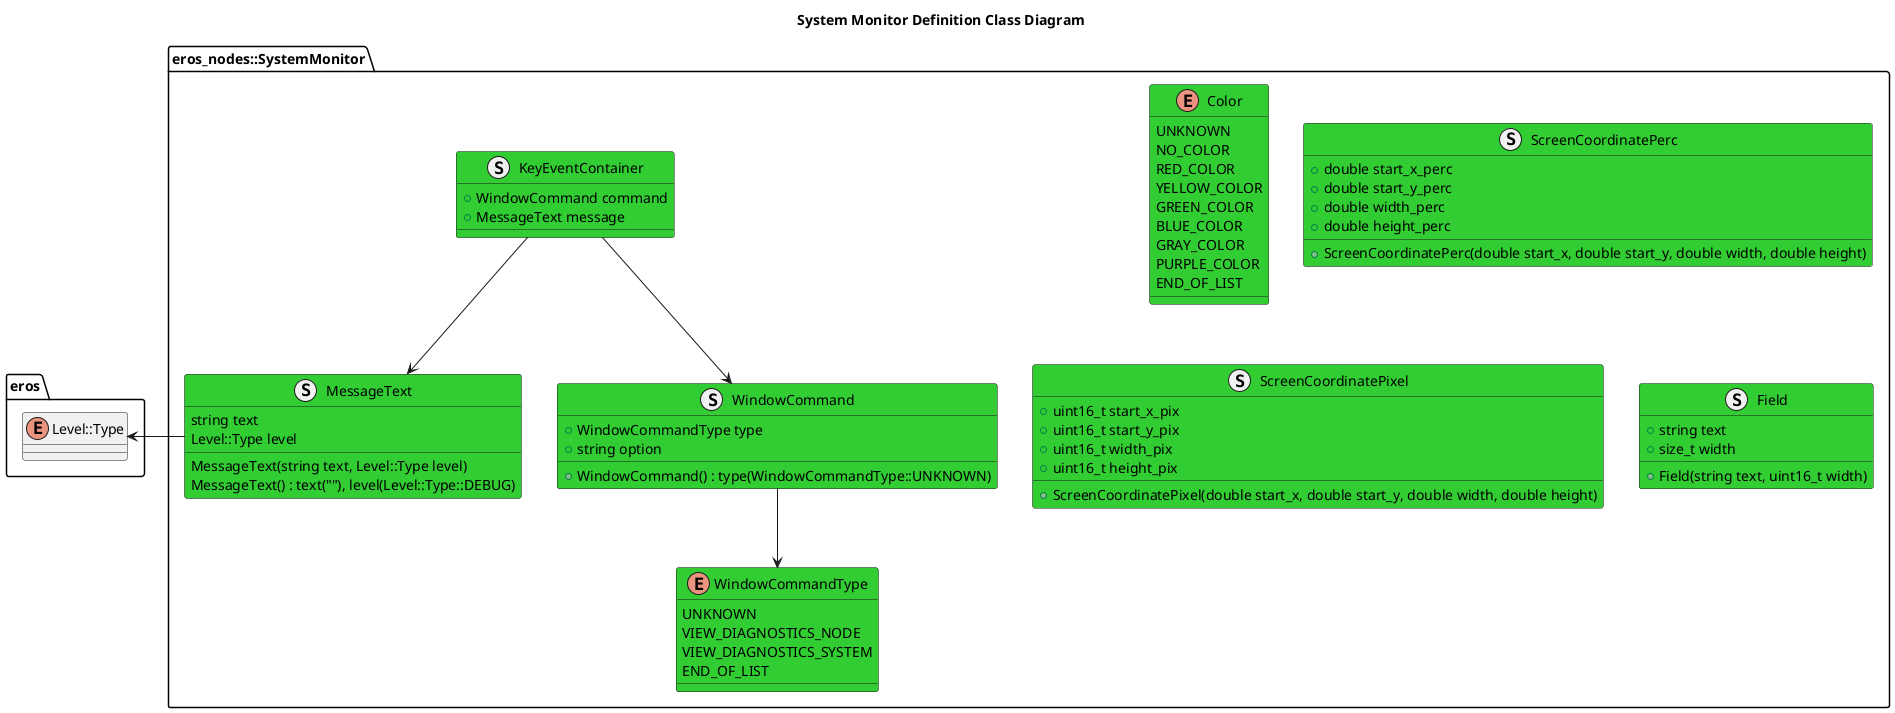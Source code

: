 @startuml
title System Monitor Definition Class Diagram
namespace eros {
    enum Level::Type
}
namespace eros_nodes::SystemMonitor {
    enum WindowCommandType #LimeGreen {
        UNKNOWN
        VIEW_DIAGNOSTICS_NODE
        VIEW_DIAGNOSTICS_SYSTEM
        END_OF_LIST
    }
    enum Color #LimeGreen {
        UNKNOWN
        NO_COLOR
        RED_COLOR
        YELLOW_COLOR
        GREEN_COLOR
        BLUE_COLOR
        GRAY_COLOR
        PURPLE_COLOR
        END_OF_LIST
    }
    struct WindowCommand #LimeGreen {
        +WindowCommand() : type(WindowCommandType::UNKNOWN)
        +WindowCommandType type
        +string option
    }
    WindowCommand --> WindowCommandType
    struct ScreenCoordinatePerc #LimeGreen {
        +ScreenCoordinatePerc(double start_x, double start_y, double width, double height)
        +double start_x_perc
        +double start_y_perc
        +double width_perc
        +double height_perc

    }
    struct ScreenCoordinatePixel #LimeGreen {
        +ScreenCoordinatePixel(double start_x, double start_y, double width, double height)
        +uint16_t start_x_pix
        +uint16_t start_y_pix
        +uint16_t width_pix
        +uint16_t height_pix
    }
    struct Field #LimeGreen {
        +Field(string text, uint16_t width)
        +string text
        +size_t width

    }
    struct MessageText #LimeGreen {
        MessageText(string text, Level::Type level)
        MessageText() : text(""), level(Level::Type::DEBUG)
        string text
        Level::Type level
    }
    MessageText -left-> Level::Type
    struct KeyEventContainer #LimeGreen {
        +WindowCommand command
        +MessageText message
    }
    KeyEventContainer --> WindowCommand
    KeyEventContainer --> MessageText
}
@enduml